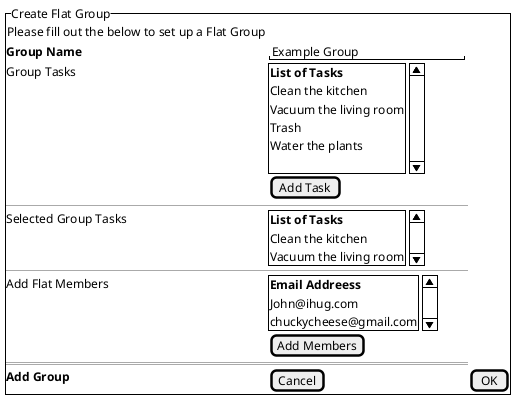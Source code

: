 @startsalt LofiCreateFlatGroup


{^"Create Flat Group" 
    {Please fill out the below to set up a Flat Group}
    **Group Name**|  "Example Group           " 
    

    Group Tasks | {SI
    **List of Tasks**
    Clean the kitchen
    Vacuum the living room
    Trash
    Water the plants
    .
    
    
    }
    . | [Add Task]

    ----|----
    Selected Group Tasks | {SI
    **List of Tasks**
    Clean the kitchen
    Vacuum the living room
    }

    ---- | ----
    Add Flat Members  | {SI 
    **Email Addreess** 
    John@ihug.com
    chuckycheese@gmail.com
    }
    . | [Add Members]


    ====|====
    **Add Group** | [Cancel]|[ OK ]

}

@endsalt